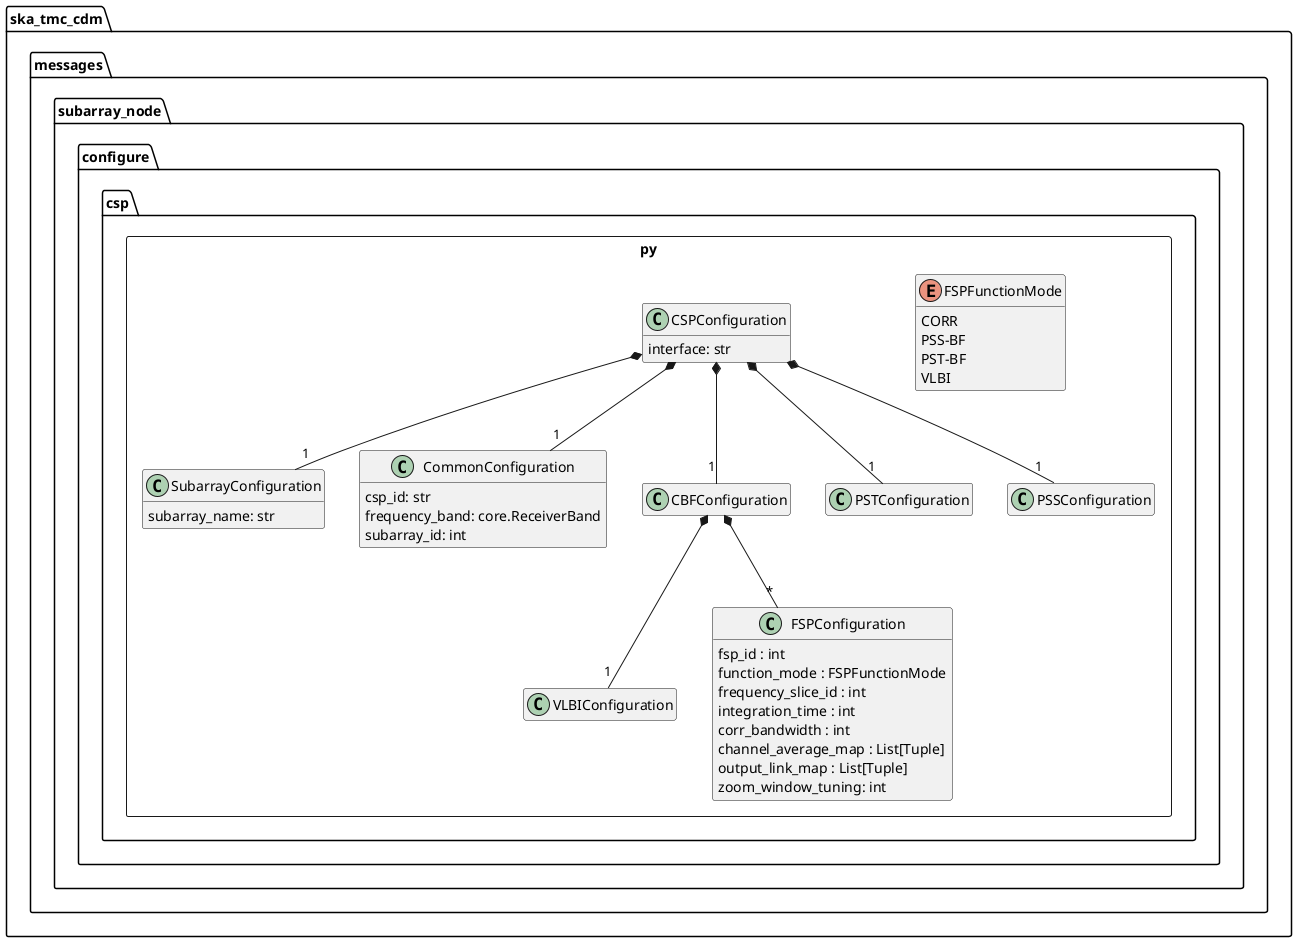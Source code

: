 @startuml
hide empty members

' Remove the following lines when VLBI, PSS and PST
' are added to CDM
remove VLBIConfiguration
remove PSTConfiguration
remove PSSConfiguration

package ska_tmc_cdm.messages.subarray_node.configure {
	package csp.py <<Rectangle>> {

	    class SubarrayConfiguration {
	        subarray_name: str
	    }

	    class CommonConfiguration {
	        csp_id: str
            frequency_band: core.ReceiverBand
            subarray_id: int
	    }

	    class CBFConfiguration {

	    }

	    class PSTConfiguration {

	    }

        class PSSConfiguration {

        }

        class VLBIConfiguration {

        }

		enum FSPFunctionMode {
			CORR
			PSS-BF
			PST-BF
			VLBI
		}

		class FSPConfiguration {
			fsp_id : int
			function_mode : FSPFunctionMode
			frequency_slice_id : int
			integration_time : int
			corr_bandwidth : int
			channel_average_map : List[Tuple]
			output_link_map : List[Tuple]
			zoom_window_tuning: int
		}

		class CSPConfiguration {
	        interface: str
		}
		CBFConfiguration *-- "*" FSPConfiguration
		CBFConfiguration *-- "1" VLBIConfiguration
		CSPConfiguration *-- "1" CommonConfiguration
		CSPConfiguration *-- "1" SubarrayConfiguration
		CSPConfiguration *-- "1" CBFConfiguration
		CSPConfiguration *-- "1" PSTConfiguration
		CSPConfiguration *-- "1" PSSConfiguration

	}
}

@enduml
